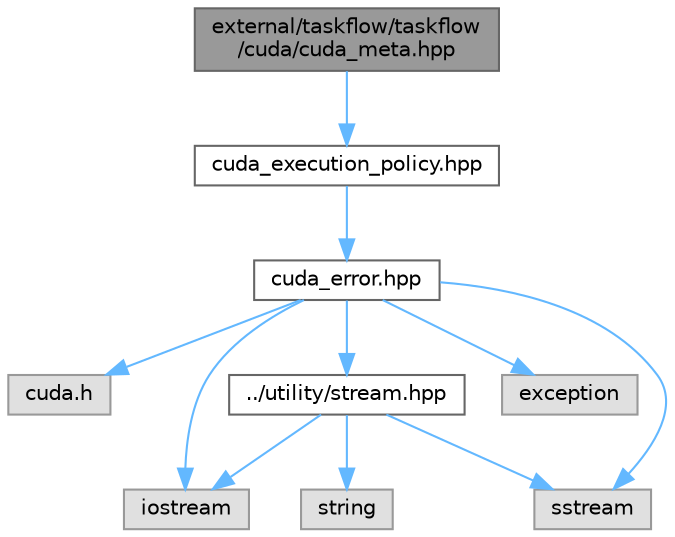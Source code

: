 digraph "external/taskflow/taskflow/cuda/cuda_meta.hpp"
{
 // LATEX_PDF_SIZE
  bgcolor="transparent";
  edge [fontname=Helvetica,fontsize=10,labelfontname=Helvetica,labelfontsize=10];
  node [fontname=Helvetica,fontsize=10,shape=box,height=0.2,width=0.4];
  Node1 [id="Node000001",label="external/taskflow/taskflow\l/cuda/cuda_meta.hpp",height=0.2,width=0.4,color="gray40", fillcolor="grey60", style="filled", fontcolor="black",tooltip=" "];
  Node1 -> Node2 [id="edge11_Node000001_Node000002",color="steelblue1",style="solid",tooltip=" "];
  Node2 [id="Node000002",label="cuda_execution_policy.hpp",height=0.2,width=0.4,color="grey40", fillcolor="white", style="filled",URL="$cuda__execution__policy_8hpp.html",tooltip="CUDA execution policy include file"];
  Node2 -> Node3 [id="edge12_Node000002_Node000003",color="steelblue1",style="solid",tooltip=" "];
  Node3 [id="Node000003",label="cuda_error.hpp",height=0.2,width=0.4,color="grey40", fillcolor="white", style="filled",URL="$cuda__error_8hpp.html",tooltip=" "];
  Node3 -> Node4 [id="edge13_Node000003_Node000004",color="steelblue1",style="solid",tooltip=" "];
  Node4 [id="Node000004",label="cuda.h",height=0.2,width=0.4,color="grey60", fillcolor="#E0E0E0", style="filled",tooltip=" "];
  Node3 -> Node5 [id="edge14_Node000003_Node000005",color="steelblue1",style="solid",tooltip=" "];
  Node5 [id="Node000005",label="iostream",height=0.2,width=0.4,color="grey60", fillcolor="#E0E0E0", style="filled",tooltip=" "];
  Node3 -> Node6 [id="edge15_Node000003_Node000006",color="steelblue1",style="solid",tooltip=" "];
  Node6 [id="Node000006",label="sstream",height=0.2,width=0.4,color="grey60", fillcolor="#E0E0E0", style="filled",tooltip=" "];
  Node3 -> Node7 [id="edge16_Node000003_Node000007",color="steelblue1",style="solid",tooltip=" "];
  Node7 [id="Node000007",label="exception",height=0.2,width=0.4,color="grey60", fillcolor="#E0E0E0", style="filled",tooltip=" "];
  Node3 -> Node8 [id="edge17_Node000003_Node000008",color="steelblue1",style="solid",tooltip=" "];
  Node8 [id="Node000008",label="../utility/stream.hpp",height=0.2,width=0.4,color="grey40", fillcolor="white", style="filled",URL="$stream_8hpp.html",tooltip=" "];
  Node8 -> Node5 [id="edge18_Node000008_Node000005",color="steelblue1",style="solid",tooltip=" "];
  Node8 -> Node6 [id="edge19_Node000008_Node000006",color="steelblue1",style="solid",tooltip=" "];
  Node8 -> Node9 [id="edge20_Node000008_Node000009",color="steelblue1",style="solid",tooltip=" "];
  Node9 [id="Node000009",label="string",height=0.2,width=0.4,color="grey60", fillcolor="#E0E0E0", style="filled",tooltip=" "];
}
